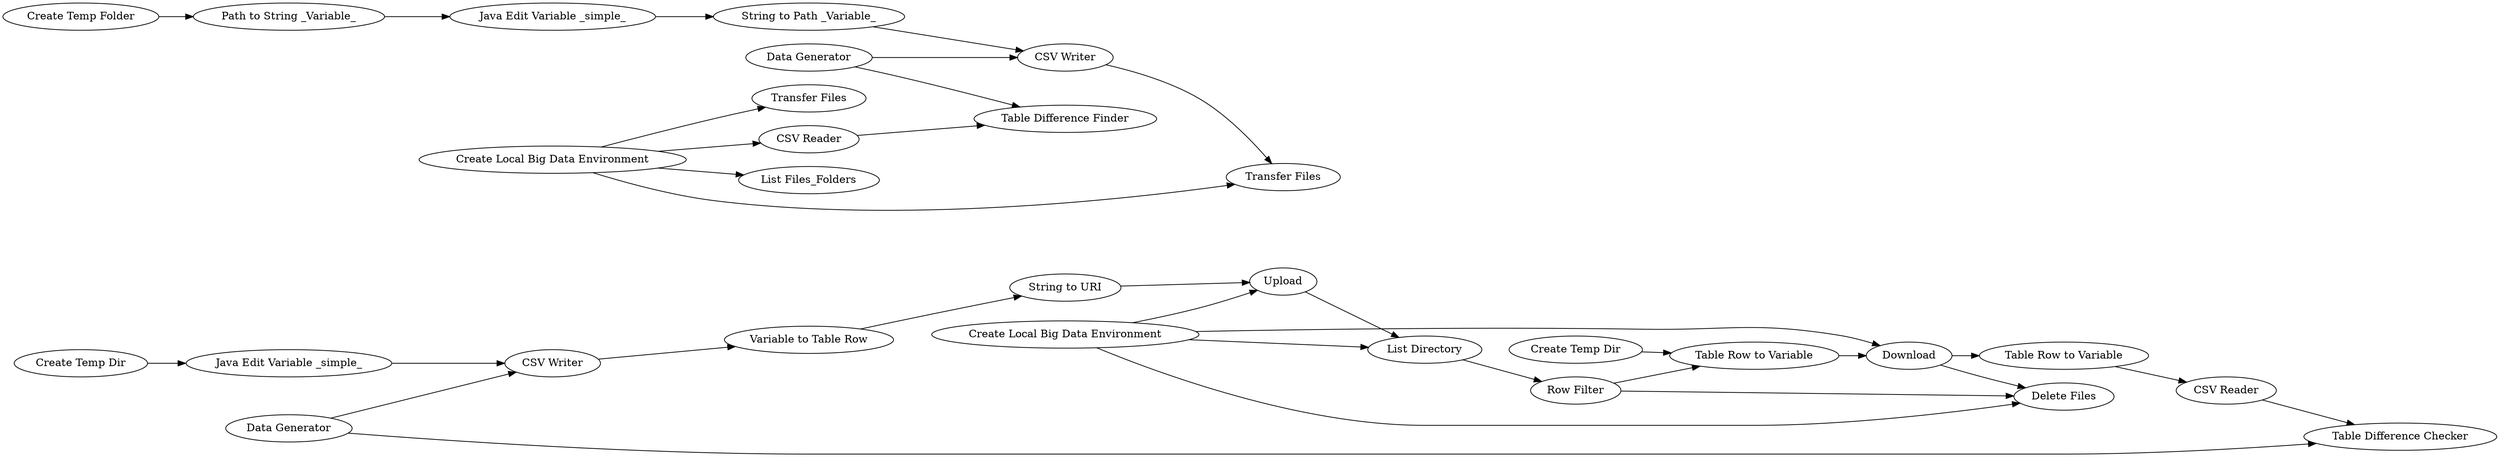 digraph {
	56 -> 51
	54 -> 44
	45 -> 51
	38 -> 50
	45 -> 61
	221 -> 223
	59 -> 45
	43 -> 54
	62 -> 218
	211 -> 223
	44 -> 60
	53 -> 41
	56 -> 44
	62 -> 221
	38 -> 52
	213 -> 215
	215 -> 212
	62 -> 224
	214 -> 213
	41 -> 52
	57 -> 43
	60 -> 51
	62 -> 225
	61 -> 49
	47 -> 59
	49 -> 50
	211 -> 212
	52 -> 57
	56 -> 54
	212 -> 224
	56 -> 45
	210 -> 214
	60 -> 59
	210 [label="Create Temp Folder"]
	57 [label="Variable to Table Row"]
	224 [label="Transfer Files"]
	221 [label="CSV Reader"]
	225 [label="Transfer Files"]
	211 [label="Data Generator"]
	49 [label="CSV Reader"]
	41 [label="Java Edit Variable _simple_"]
	51 [label="Delete Files"]
	56 [label="Create Local Big Data Environment"]
	54 [label=Upload]
	214 [label="Path to String _Variable_"]
	218 [label="List Files_Folders"]
	59 [label="Table Row to Variable"]
	223 [label="Table Difference Finder"]
	50 [label="Table Difference Checker"]
	53 [label="Create Temp Dir"]
	47 [label="Create Temp Dir"]
	61 [label="Table Row to Variable"]
	38 [label="Data Generator"]
	60 [label="Row Filter"]
	43 [label="String to URI"]
	44 [label="List Directory"]
	62 [label="Create Local Big Data Environment"]
	212 [label="CSV Writer"]
	52 [label="CSV Writer"]
	215 [label="String to Path _Variable_"]
	45 [label=Download]
	213 [label="Java Edit Variable _simple_"]
	rankdir=LR
}

